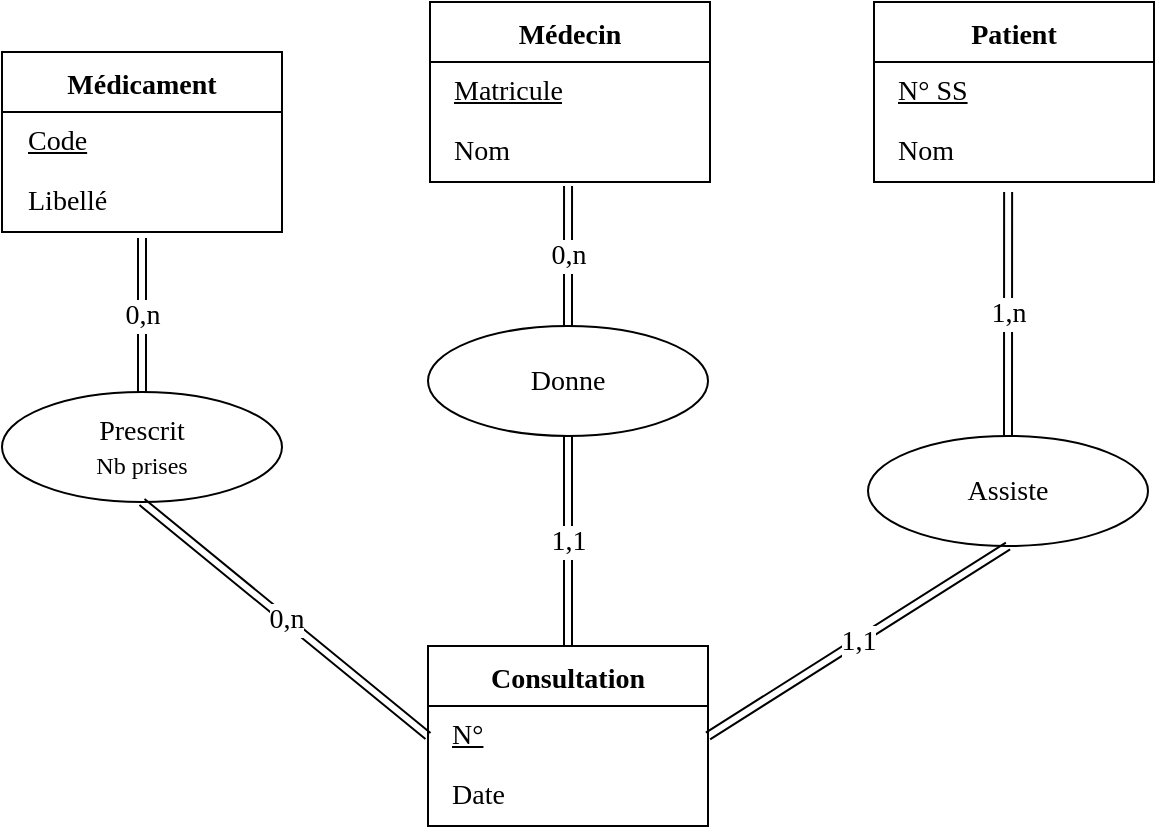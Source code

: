 <mxfile pages="3">
    <diagram id="KrGm9H9LBBjToi6lWLI2" name="TD1ex1">
        <mxGraphModel dx="896" dy="604" grid="1" gridSize="10" guides="1" tooltips="1" connect="1" arrows="1" fold="1" page="1" pageScale="1" pageWidth="827" pageHeight="1169" math="0" shadow="0">
            <root>
                <mxCell id="0"/>
                <mxCell id="1" parent="0"/>
                <mxCell id="lbo81SNFxHxZ5VwKc9Ik-1" value="Médicament&lt;span style=&quot;font-size: medium; font-weight: 400; text-align: start;&quot;&gt;&lt;/span&gt;" style="swimlane;fontStyle=1;childLayout=stackLayout;horizontal=1;startSize=30;horizontalStack=0;resizeParent=1;resizeParentMax=0;resizeLast=0;collapsible=1;marginBottom=0;whiteSpace=wrap;html=1;spacingLeft=0;fontSize=14;fontFamily=FiraCode Nerd Font Propo;" parent="1" vertex="1">
                    <mxGeometry x="57" y="233" width="140" height="90" as="geometry"/>
                </mxCell>
                <mxCell id="lbo81SNFxHxZ5VwKc9Ik-2" value="&lt;u&gt;Code&lt;/u&gt;" style="text;strokeColor=none;fillColor=none;align=left;verticalAlign=middle;spacingLeft=11;spacingRight=4;overflow=hidden;points=[[0,0.5],[1,0.5]];portConstraint=eastwest;rotatable=0;whiteSpace=wrap;html=1;fontSize=14;fontFamily=FiraCode Nerd Font Propo;" parent="lbo81SNFxHxZ5VwKc9Ik-1" vertex="1">
                    <mxGeometry y="30" width="140" height="30" as="geometry"/>
                </mxCell>
                <mxCell id="lbo81SNFxHxZ5VwKc9Ik-3" value="Libellé" style="text;strokeColor=none;fillColor=none;align=left;verticalAlign=middle;spacingLeft=11;spacingRight=4;overflow=hidden;points=[[0,0.5],[1,0.5]];portConstraint=eastwest;rotatable=0;whiteSpace=wrap;html=1;fontSize=14;fontFamily=FiraCode Nerd Font Propo;" parent="lbo81SNFxHxZ5VwKc9Ik-1" vertex="1">
                    <mxGeometry y="60" width="140" height="30" as="geometry"/>
                </mxCell>
                <mxCell id="lbo81SNFxHxZ5VwKc9Ik-5" value="Prescrit&lt;font style=&quot;font-size: 12px;&quot;&gt;&lt;br&gt;Nb prises&lt;/font&gt;" style="ellipse;whiteSpace=wrap;html=1;fontSize=14;fontFamily=FiraCode Nerd Font Propo;" parent="1" vertex="1">
                    <mxGeometry x="57" y="403" width="140" height="55" as="geometry"/>
                </mxCell>
                <mxCell id="lbo81SNFxHxZ5VwKc9Ik-6" value="0,n" style="endArrow=none;html=1;rounded=0;exitX=0.5;exitY=1.1;exitDx=0;exitDy=0;entryX=0.5;entryY=0;entryDx=0;entryDy=0;fontSize=14;exitPerimeter=0;shape=link;fontFamily=FiraCode Nerd Font Propo;" parent="1" source="lbo81SNFxHxZ5VwKc9Ik-3" target="lbo81SNFxHxZ5VwKc9Ik-5" edge="1">
                    <mxGeometry width="50" height="50" relative="1" as="geometry">
                        <mxPoint x="310" y="430" as="sourcePoint"/>
                        <mxPoint x="360" y="380" as="targetPoint"/>
                    </mxGeometry>
                </mxCell>
                <mxCell id="lbo81SNFxHxZ5VwKc9Ik-7" value="0,n" style="endArrow=none;html=1;rounded=0;exitX=0.5;exitY=1;exitDx=0;exitDy=0;entryX=0;entryY=0.5;entryDx=0;entryDy=0;fontSize=14;shape=link;fontFamily=FiraCode Nerd Font Propo;" parent="1" source="lbo81SNFxHxZ5VwKc9Ik-5" target="lbo81SNFxHxZ5VwKc9Ik-9" edge="1">
                    <mxGeometry width="50" height="50" relative="1" as="geometry">
                        <mxPoint x="310" y="430" as="sourcePoint"/>
                        <mxPoint x="468.04" y="290" as="targetPoint"/>
                    </mxGeometry>
                </mxCell>
                <mxCell id="lbo81SNFxHxZ5VwKc9Ik-8" value="Consultation&lt;span style=&quot;font-size: medium; font-weight: 400; text-align: start;&quot;&gt;&lt;/span&gt;" style="swimlane;fontStyle=1;childLayout=stackLayout;horizontal=1;startSize=30;horizontalStack=0;resizeParent=1;resizeParentMax=0;resizeLast=0;collapsible=1;marginBottom=0;whiteSpace=wrap;html=1;fontSize=14;fontFamily=FiraCode Nerd Font Propo;" parent="1" vertex="1">
                    <mxGeometry x="270" y="530" width="140" height="90" as="geometry"/>
                </mxCell>
                <mxCell id="lbo81SNFxHxZ5VwKc9Ik-9" value="&lt;u&gt;N°&lt;/u&gt;" style="text;strokeColor=none;fillColor=none;align=left;verticalAlign=middle;spacingLeft=10;spacingRight=4;overflow=hidden;points=[[0,0.5],[1,0.5]];portConstraint=eastwest;rotatable=0;whiteSpace=wrap;html=1;fontSize=14;fontFamily=FiraCode Nerd Font Propo;" parent="lbo81SNFxHxZ5VwKc9Ik-8" vertex="1">
                    <mxGeometry y="30" width="140" height="30" as="geometry"/>
                </mxCell>
                <mxCell id="lbo81SNFxHxZ5VwKc9Ik-10" value="Date" style="text;strokeColor=none;fillColor=none;align=left;verticalAlign=middle;spacingLeft=10;spacingRight=4;overflow=hidden;points=[[0,0.5],[1,0.5]];portConstraint=eastwest;rotatable=0;whiteSpace=wrap;html=1;fontSize=14;fontFamily=FiraCode Nerd Font Propo;" parent="lbo81SNFxHxZ5VwKc9Ik-8" vertex="1">
                    <mxGeometry y="60" width="140" height="30" as="geometry"/>
                </mxCell>
                <mxCell id="lbo81SNFxHxZ5VwKc9Ik-11" value="Donne" style="ellipse;whiteSpace=wrap;html=1;fontSize=14;fontFamily=FiraCode Nerd Font Propo;" parent="1" vertex="1">
                    <mxGeometry x="270" y="370" width="140" height="55" as="geometry"/>
                </mxCell>
                <mxCell id="lbo81SNFxHxZ5VwKc9Ik-12" value="1,1&lt;br&gt;" style="endArrow=none;html=1;rounded=0;entryX=0.5;entryY=1;entryDx=0;entryDy=0;fontSize=14;exitX=0.5;exitY=0;exitDx=0;exitDy=0;shape=link;fontFamily=FiraCode Nerd Font Propo;" parent="1" source="lbo81SNFxHxZ5VwKc9Ik-8" target="lbo81SNFxHxZ5VwKc9Ik-11" edge="1">
                    <mxGeometry width="50" height="50" relative="1" as="geometry">
                        <mxPoint x="524.96" y="365.99" as="sourcePoint"/>
                        <mxPoint x="450" y="680" as="targetPoint"/>
                    </mxGeometry>
                </mxCell>
                <mxCell id="lbo81SNFxHxZ5VwKc9Ik-13" value="0,n" style="endArrow=none;html=1;rounded=0;exitX=0.5;exitY=0;exitDx=0;exitDy=0;entryX=0.493;entryY=1.067;entryDx=0;entryDy=0;fontSize=14;entryPerimeter=0;shape=link;fontFamily=FiraCode Nerd Font Propo;" parent="1" source="lbo81SNFxHxZ5VwKc9Ik-11" target="lbo81SNFxHxZ5VwKc9Ik-16" edge="1">
                    <mxGeometry width="50" height="50" relative="1" as="geometry">
                        <mxPoint x="400" y="730" as="sourcePoint"/>
                        <mxPoint x="558.04" y="590" as="targetPoint"/>
                    </mxGeometry>
                </mxCell>
                <mxCell id="lbo81SNFxHxZ5VwKc9Ik-14" value="Médecin&lt;span style=&quot;font-size: medium; font-weight: 400; text-align: start;&quot;&gt;&lt;/span&gt;" style="swimlane;fontStyle=1;childLayout=stackLayout;horizontal=1;startSize=30;horizontalStack=0;resizeParent=1;resizeParentMax=0;resizeLast=0;collapsible=1;marginBottom=0;whiteSpace=wrap;html=1;fontSize=14;fontFamily=FiraCode Nerd Font Propo;" parent="1" vertex="1">
                    <mxGeometry x="271" y="208" width="140" height="90" as="geometry"/>
                </mxCell>
                <mxCell id="lbo81SNFxHxZ5VwKc9Ik-15" value="&lt;u&gt;Matricule&lt;/u&gt;" style="text;strokeColor=none;fillColor=none;align=left;verticalAlign=middle;spacingLeft=10;spacingRight=4;overflow=hidden;points=[[0,0.5],[1,0.5]];portConstraint=eastwest;rotatable=0;whiteSpace=wrap;html=1;fontSize=14;fontFamily=FiraCode Nerd Font Propo;" parent="lbo81SNFxHxZ5VwKc9Ik-14" vertex="1">
                    <mxGeometry y="30" width="140" height="30" as="geometry"/>
                </mxCell>
                <mxCell id="lbo81SNFxHxZ5VwKc9Ik-16" value="Nom" style="text;strokeColor=none;fillColor=none;align=left;verticalAlign=middle;spacingLeft=10;spacingRight=4;overflow=hidden;points=[[0,0.5],[1,0.5]];portConstraint=eastwest;rotatable=0;whiteSpace=wrap;html=1;fontSize=14;fontFamily=FiraCode Nerd Font Propo;" parent="lbo81SNFxHxZ5VwKc9Ik-14" vertex="1">
                    <mxGeometry y="60" width="140" height="30" as="geometry"/>
                </mxCell>
                <mxCell id="lbo81SNFxHxZ5VwKc9Ik-17" value="Assiste" style="ellipse;whiteSpace=wrap;html=1;fontSize=14;fontFamily=FiraCode Nerd Font Propo;" parent="1" vertex="1">
                    <mxGeometry x="490" y="425" width="140" height="55" as="geometry"/>
                </mxCell>
                <mxCell id="lbo81SNFxHxZ5VwKc9Ik-18" value="1,n" style="endArrow=none;html=1;rounded=0;entryX=0.5;entryY=0;entryDx=0;entryDy=0;fontSize=14;exitX=0.479;exitY=1.167;exitDx=0;exitDy=0;exitPerimeter=0;shape=link;fontFamily=FiraCode Nerd Font Propo;" parent="1" source="lbo81SNFxHxZ5VwKc9Ik-22" target="lbo81SNFxHxZ5VwKc9Ik-17" edge="1">
                    <mxGeometry width="50" height="50" relative="1" as="geometry">
                        <mxPoint x="520" y="360" as="sourcePoint"/>
                        <mxPoint x="445" y="705" as="targetPoint"/>
                    </mxGeometry>
                </mxCell>
                <mxCell id="lbo81SNFxHxZ5VwKc9Ik-19" value="1,1" style="endArrow=none;html=1;rounded=0;exitX=0.5;exitY=1;exitDx=0;exitDy=0;entryX=1;entryY=0.5;entryDx=0;entryDy=0;fontSize=14;shape=link;fontFamily=FiraCode Nerd Font Propo;" parent="1" source="lbo81SNFxHxZ5VwKc9Ik-17" target="lbo81SNFxHxZ5VwKc9Ik-9" edge="1">
                    <mxGeometry width="50" height="50" relative="1" as="geometry">
                        <mxPoint x="395" y="755" as="sourcePoint"/>
                        <mxPoint x="520" y="558" as="targetPoint"/>
                    </mxGeometry>
                </mxCell>
                <mxCell id="lbo81SNFxHxZ5VwKc9Ik-20" value="Patient&lt;span style=&quot;font-size: medium; font-weight: 400; text-align: start;&quot;&gt;&lt;/span&gt;" style="swimlane;fontStyle=1;childLayout=stackLayout;horizontal=1;startSize=30;horizontalStack=0;resizeParent=1;resizeParentMax=0;resizeLast=0;collapsible=1;marginBottom=0;whiteSpace=wrap;html=1;fontSize=14;fontFamily=FiraCode Nerd Font Propo;" parent="1" vertex="1">
                    <mxGeometry x="493" y="208" width="140" height="90" as="geometry"/>
                </mxCell>
                <mxCell id="lbo81SNFxHxZ5VwKc9Ik-21" value="&lt;u&gt;N° SS&lt;/u&gt;" style="text;strokeColor=none;fillColor=none;align=left;verticalAlign=middle;spacingLeft=10;spacingRight=4;overflow=hidden;points=[[0,0.5],[1,0.5]];portConstraint=eastwest;rotatable=0;whiteSpace=wrap;html=1;fontSize=14;fontFamily=FiraCode Nerd Font Propo;" parent="lbo81SNFxHxZ5VwKc9Ik-20" vertex="1">
                    <mxGeometry y="30" width="140" height="30" as="geometry"/>
                </mxCell>
                <mxCell id="lbo81SNFxHxZ5VwKc9Ik-22" value="Nom" style="text;strokeColor=none;fillColor=none;align=left;verticalAlign=middle;spacingLeft=10;spacingRight=4;overflow=hidden;points=[[0,0.5],[1,0.5]];portConstraint=eastwest;rotatable=0;whiteSpace=wrap;html=1;fontSize=14;fontFamily=FiraCode Nerd Font Propo;" parent="lbo81SNFxHxZ5VwKc9Ik-20" vertex="1">
                    <mxGeometry y="60" width="140" height="30" as="geometry"/>
                </mxCell>
            </root>
        </mxGraphModel>
    </diagram>
    <diagram id="0HoRR4G1-XdYR07yHSxV" name="TD1ex2">
        <mxGraphModel dx="792" dy="818" grid="1" gridSize="10" guides="1" tooltips="1" connect="1" arrows="1" fold="1" page="1" pageScale="1" pageWidth="827" pageHeight="1169" math="0" shadow="0">
            <root>
                <mxCell id="0"/>
                <mxCell id="1" parent="0"/>
                <mxCell id="g60QRWRwQvDOfJCWqb5j-1" value="Joueur&lt;span style=&quot;font-family: -webkit-standard; font-size: medium; font-weight: 400; text-align: start;&quot;&gt;&lt;/span&gt;" style="swimlane;fontStyle=1;childLayout=stackLayout;horizontal=1;startSize=30;horizontalStack=0;resizeParent=1;resizeParentMax=0;resizeLast=0;collapsible=1;marginBottom=0;whiteSpace=wrap;html=1;spacingLeft=0;fontSize=14;" parent="1" vertex="1">
                    <mxGeometry x="57" y="233" width="140" height="90" as="geometry"/>
                </mxCell>
                <mxCell id="g60QRWRwQvDOfJCWqb5j-2" value="&lt;u&gt;N° carte&lt;/u&gt;" style="text;strokeColor=none;fillColor=none;align=left;verticalAlign=middle;spacingLeft=11;spacingRight=4;overflow=hidden;points=[[0,0.5],[1,0.5]];portConstraint=eastwest;rotatable=0;whiteSpace=wrap;html=1;fontSize=14;" parent="g60QRWRwQvDOfJCWqb5j-1" vertex="1">
                    <mxGeometry y="30" width="140" height="30" as="geometry"/>
                </mxCell>
                <mxCell id="g60QRWRwQvDOfJCWqb5j-3" value="Nom" style="text;strokeColor=none;fillColor=none;align=left;verticalAlign=middle;spacingLeft=11;spacingRight=4;overflow=hidden;points=[[0,0.5],[1,0.5]];portConstraint=eastwest;rotatable=0;whiteSpace=wrap;html=1;fontSize=14;" parent="g60QRWRwQvDOfJCWqb5j-1" vertex="1">
                    <mxGeometry y="60" width="140" height="30" as="geometry"/>
                </mxCell>
                <mxCell id="g60QRWRwQvDOfJCWqb5j-4" value="Participe" style="ellipse;whiteSpace=wrap;html=1;fontSize=14;" parent="1" vertex="1">
                    <mxGeometry x="57" y="403" width="140" height="55" as="geometry"/>
                </mxCell>
                <mxCell id="g60QRWRwQvDOfJCWqb5j-5" value="0,n" style="endArrow=none;html=1;rounded=0;exitX=0.5;exitY=1.1;exitDx=0;exitDy=0;entryX=0.5;entryY=0;entryDx=0;entryDy=0;fontSize=14;exitPerimeter=0;" parent="1" source="g60QRWRwQvDOfJCWqb5j-3" target="g60QRWRwQvDOfJCWqb5j-4" edge="1">
                    <mxGeometry width="50" height="50" relative="1" as="geometry">
                        <mxPoint x="310" y="430" as="sourcePoint"/>
                        <mxPoint x="360" y="380" as="targetPoint"/>
                    </mxGeometry>
                </mxCell>
                <mxCell id="g60QRWRwQvDOfJCWqb5j-6" value="1,n" style="endArrow=none;html=1;rounded=0;exitX=0.5;exitY=1;exitDx=0;exitDy=0;entryX=0;entryY=0.5;entryDx=0;entryDy=0;fontSize=14;" parent="1" source="g60QRWRwQvDOfJCWqb5j-4" target="g60QRWRwQvDOfJCWqb5j-8" edge="1">
                    <mxGeometry width="50" height="50" relative="1" as="geometry">
                        <mxPoint x="310" y="430" as="sourcePoint"/>
                        <mxPoint x="468.04" y="290" as="targetPoint"/>
                    </mxGeometry>
                </mxCell>
                <mxCell id="g60QRWRwQvDOfJCWqb5j-7" value="Match&lt;span style=&quot;font-family: -webkit-standard; font-size: medium; font-weight: 400; text-align: start;&quot;&gt;&lt;/span&gt;" style="swimlane;fontStyle=1;childLayout=stackLayout;horizontal=1;startSize=30;horizontalStack=0;resizeParent=1;resizeParentMax=0;resizeLast=0;collapsible=1;marginBottom=0;whiteSpace=wrap;html=1;fontSize=14;" parent="1" vertex="1">
                    <mxGeometry x="270" y="530" width="140" height="90" as="geometry"/>
                </mxCell>
                <mxCell id="g60QRWRwQvDOfJCWqb5j-8" value="&lt;u&gt;N° match&lt;/u&gt;" style="text;strokeColor=none;fillColor=none;align=left;verticalAlign=middle;spacingLeft=10;spacingRight=4;overflow=hidden;points=[[0,0.5],[1,0.5]];portConstraint=eastwest;rotatable=0;whiteSpace=wrap;html=1;fontSize=14;" parent="g60QRWRwQvDOfJCWqb5j-7" vertex="1">
                    <mxGeometry y="30" width="140" height="30" as="geometry"/>
                </mxCell>
                <mxCell id="g60QRWRwQvDOfJCWqb5j-9" value="Horaire" style="text;strokeColor=none;fillColor=none;align=left;verticalAlign=middle;spacingLeft=10;spacingRight=4;overflow=hidden;points=[[0,0.5],[1,0.5]];portConstraint=eastwest;rotatable=0;whiteSpace=wrap;html=1;fontSize=14;" parent="g60QRWRwQvDOfJCWqb5j-7" vertex="1">
                    <mxGeometry y="60" width="140" height="30" as="geometry"/>
                </mxCell>
                <mxCell id="g60QRWRwQvDOfJCWqb5j-10" value="Gagne&lt;br&gt;&lt;font style=&quot;font-size: 12px;&quot;&gt;Score&lt;/font&gt;" style="ellipse;whiteSpace=wrap;html=1;fontSize=14;" parent="1" vertex="1">
                    <mxGeometry x="250" y="340" width="140" height="55" as="geometry"/>
                </mxCell>
                <mxCell id="g60QRWRwQvDOfJCWqb5j-11" value="1,1&lt;br&gt;" style="endArrow=none;html=1;rounded=0;entryX=0.5;entryY=1;entryDx=0;entryDy=0;fontSize=14;exitX=0.5;exitY=0;exitDx=0;exitDy=0;" parent="1" source="g60QRWRwQvDOfJCWqb5j-7" target="g60QRWRwQvDOfJCWqb5j-10" edge="1">
                    <mxGeometry width="50" height="50" relative="1" as="geometry">
                        <mxPoint x="524.96" y="365.99" as="sourcePoint"/>
                        <mxPoint x="450" y="680" as="targetPoint"/>
                    </mxGeometry>
                </mxCell>
                <mxCell id="g60QRWRwQvDOfJCWqb5j-12" value="0,n" style="endArrow=none;html=1;rounded=0;exitX=0.5;exitY=0;exitDx=0;exitDy=0;entryX=1;entryY=0.5;entryDx=0;entryDy=0;fontSize=14;" parent="1" source="g60QRWRwQvDOfJCWqb5j-10" target="g60QRWRwQvDOfJCWqb5j-2" edge="1">
                    <mxGeometry width="50" height="50" relative="1" as="geometry">
                        <mxPoint x="400" y="730" as="sourcePoint"/>
                        <mxPoint x="558.04" y="590" as="targetPoint"/>
                    </mxGeometry>
                </mxCell>
                <mxCell id="g60QRWRwQvDOfJCWqb5j-13" value="Terrain&lt;span style=&quot;font-family: -webkit-standard; font-size: medium; font-weight: 400; text-align: start;&quot;&gt;&lt;/span&gt;" style="swimlane;fontStyle=1;childLayout=stackLayout;horizontal=1;startSize=30;horizontalStack=0;resizeParent=1;resizeParentMax=0;resizeLast=0;collapsible=1;marginBottom=0;whiteSpace=wrap;html=1;fontSize=14;" parent="1" vertex="1">
                    <mxGeometry x="490" y="210" width="140" height="90" as="geometry"/>
                </mxCell>
                <mxCell id="g60QRWRwQvDOfJCWqb5j-14" value="&lt;u&gt;N° terrain&lt;/u&gt;" style="text;strokeColor=none;fillColor=none;align=left;verticalAlign=middle;spacingLeft=10;spacingRight=4;overflow=hidden;points=[[0,0.5],[1,0.5]];portConstraint=eastwest;rotatable=0;whiteSpace=wrap;html=1;fontSize=14;" parent="g60QRWRwQvDOfJCWqb5j-13" vertex="1">
                    <mxGeometry y="30" width="140" height="30" as="geometry"/>
                </mxCell>
                <mxCell id="g60QRWRwQvDOfJCWqb5j-15" value="Surface" style="text;strokeColor=none;fillColor=none;align=left;verticalAlign=middle;spacingLeft=10;spacingRight=4;overflow=hidden;points=[[0,0.5],[1,0.5]];portConstraint=eastwest;rotatable=0;whiteSpace=wrap;html=1;fontSize=14;" parent="g60QRWRwQvDOfJCWqb5j-13" vertex="1">
                    <mxGeometry y="60" width="140" height="30" as="geometry"/>
                </mxCell>
                <mxCell id="g60QRWRwQvDOfJCWqb5j-16" value="Se joue sur" style="ellipse;whiteSpace=wrap;html=1;fontSize=14;" parent="1" vertex="1">
                    <mxGeometry x="490" y="425" width="140" height="55" as="geometry"/>
                </mxCell>
                <mxCell id="g60QRWRwQvDOfJCWqb5j-17" value="0,n" style="endArrow=none;html=1;rounded=0;entryX=0.5;entryY=0;entryDx=0;entryDy=0;fontSize=14;exitX=0.493;exitY=1.133;exitDx=0;exitDy=0;exitPerimeter=0;" parent="1" source="g60QRWRwQvDOfJCWqb5j-15" target="g60QRWRwQvDOfJCWqb5j-16" edge="1">
                    <mxGeometry width="50" height="50" relative="1" as="geometry">
                        <mxPoint x="560.06" y="303.01" as="sourcePoint"/>
                        <mxPoint x="445" y="705" as="targetPoint"/>
                    </mxGeometry>
                </mxCell>
                <mxCell id="g60QRWRwQvDOfJCWqb5j-18" value="1,1" style="endArrow=none;html=1;rounded=0;exitX=0.5;exitY=1;exitDx=0;exitDy=0;entryX=1;entryY=0.5;entryDx=0;entryDy=0;fontSize=14;" parent="1" source="g60QRWRwQvDOfJCWqb5j-16" target="g60QRWRwQvDOfJCWqb5j-8" edge="1">
                    <mxGeometry width="50" height="50" relative="1" as="geometry">
                        <mxPoint x="395" y="755" as="sourcePoint"/>
                        <mxPoint x="520" y="558" as="targetPoint"/>
                    </mxGeometry>
                </mxCell>
            </root>
        </mxGraphModel>
    </diagram>
    <diagram id="fxh9TV8eYQUPz7f46UBT" name="TD1ex3">
        <mxGraphModel dx="792" dy="818" grid="1" gridSize="10" guides="1" tooltips="1" connect="1" arrows="1" fold="1" page="1" pageScale="1" pageWidth="827" pageHeight="1169" math="0" shadow="0">
            <root>
                <mxCell id="0"/>
                <mxCell id="1" parent="0"/>
                <mxCell id="QgcBFsD6iGo6vyBVgqZz-1" value="Journaliste&lt;span style=&quot;font-family: -webkit-standard; font-size: medium; font-weight: 400; text-align: start;&quot;&gt;&lt;/span&gt;" style="swimlane;fontStyle=1;childLayout=stackLayout;horizontal=1;startSize=30;horizontalStack=0;resizeParent=1;resizeParentMax=0;resizeLast=0;collapsible=1;marginBottom=0;whiteSpace=wrap;html=1;spacingLeft=0;fontSize=14;" parent="1" vertex="1">
                    <mxGeometry x="57" y="163" width="140" height="120" as="geometry"/>
                </mxCell>
                <mxCell id="QgcBFsD6iGo6vyBVgqZz-2" value="&lt;u&gt;Id&lt;/u&gt;" style="text;strokeColor=none;fillColor=none;align=left;verticalAlign=middle;spacingLeft=11;spacingRight=4;overflow=hidden;points=[[0,0.5],[1,0.5]];portConstraint=eastwest;rotatable=0;whiteSpace=wrap;html=1;fontSize=14;" parent="QgcBFsD6iGo6vyBVgqZz-1" vertex="1">
                    <mxGeometry y="30" width="140" height="30" as="geometry"/>
                </mxCell>
                <mxCell id="QgcBFsD6iGo6vyBVgqZz-37" value="Nom" style="text;strokeColor=none;fillColor=none;align=left;verticalAlign=middle;spacingLeft=11;spacingRight=4;overflow=hidden;points=[[0,0.5],[1,0.5]];portConstraint=eastwest;rotatable=0;whiteSpace=wrap;html=1;fontSize=14;" parent="QgcBFsD6iGo6vyBVgqZz-1" vertex="1">
                    <mxGeometry y="60" width="140" height="30" as="geometry"/>
                </mxCell>
                <mxCell id="QgcBFsD6iGo6vyBVgqZz-3" value="Date de naissance" style="text;strokeColor=none;fillColor=none;align=left;verticalAlign=middle;spacingLeft=11;spacingRight=4;overflow=hidden;points=[[0,0.5],[1,0.5]];portConstraint=eastwest;rotatable=0;whiteSpace=wrap;html=1;fontSize=14;" parent="QgcBFsD6iGo6vyBVgqZz-1" vertex="1">
                    <mxGeometry y="90" width="140" height="30" as="geometry"/>
                </mxCell>
                <mxCell id="QgcBFsD6iGo6vyBVgqZz-4" value="Rédige" style="ellipse;whiteSpace=wrap;html=1;fontSize=14;" parent="1" vertex="1">
                    <mxGeometry x="57" y="403" width="140" height="55" as="geometry"/>
                </mxCell>
                <mxCell id="QgcBFsD6iGo6vyBVgqZz-5" value="1,n" style="endArrow=none;html=1;rounded=0;exitX=0.5;exitY=1.1;exitDx=0;exitDy=0;entryX=0.5;entryY=0;entryDx=0;entryDy=0;fontSize=14;exitPerimeter=0;" parent="1" source="QgcBFsD6iGo6vyBVgqZz-3" target="QgcBFsD6iGo6vyBVgqZz-4" edge="1">
                    <mxGeometry width="50" height="50" relative="1" as="geometry">
                        <mxPoint x="310" y="430" as="sourcePoint"/>
                        <mxPoint x="360" y="380" as="targetPoint"/>
                    </mxGeometry>
                </mxCell>
                <mxCell id="QgcBFsD6iGo6vyBVgqZz-6" value="1,1" style="endArrow=none;html=1;rounded=0;exitX=0.5;exitY=1;exitDx=0;exitDy=0;entryX=0.5;entryY=0;entryDx=0;entryDy=0;fontSize=14;" parent="1" source="QgcBFsD6iGo6vyBVgqZz-4" target="QgcBFsD6iGo6vyBVgqZz-7" edge="1">
                    <mxGeometry width="50" height="50" relative="1" as="geometry">
                        <mxPoint x="310" y="430" as="sourcePoint"/>
                        <mxPoint x="468.04" y="290" as="targetPoint"/>
                    </mxGeometry>
                </mxCell>
                <mxCell id="QgcBFsD6iGo6vyBVgqZz-7" value="Article&lt;span style=&quot;font-family: -webkit-standard; font-size: medium; font-weight: 400; text-align: start;&quot;&gt;&lt;/span&gt;" style="swimlane;fontStyle=1;childLayout=stackLayout;horizontal=1;startSize=30;horizontalStack=0;resizeParent=1;resizeParentMax=0;resizeLast=0;collapsible=1;marginBottom=0;whiteSpace=wrap;html=1;fontSize=14;" parent="1" vertex="1">
                    <mxGeometry x="57" y="530" width="140" height="90" as="geometry"/>
                </mxCell>
                <mxCell id="QgcBFsD6iGo6vyBVgqZz-8" value="&lt;u&gt;Id&lt;/u&gt;" style="text;strokeColor=none;fillColor=none;align=left;verticalAlign=middle;spacingLeft=10;spacingRight=4;overflow=hidden;points=[[0,0.5],[1,0.5]];portConstraint=eastwest;rotatable=0;whiteSpace=wrap;html=1;fontSize=14;" parent="QgcBFsD6iGo6vyBVgqZz-7" vertex="1">
                    <mxGeometry y="30" width="140" height="30" as="geometry"/>
                </mxCell>
                <mxCell id="QgcBFsD6iGo6vyBVgqZz-9" value="Contenu" style="text;strokeColor=none;fillColor=none;align=left;verticalAlign=middle;spacingLeft=10;spacingRight=4;overflow=hidden;points=[[0,0.5],[1,0.5]];portConstraint=eastwest;rotatable=0;whiteSpace=wrap;html=1;fontSize=14;" parent="QgcBFsD6iGo6vyBVgqZz-7" vertex="1">
                    <mxGeometry y="60" width="140" height="30" as="geometry"/>
                </mxCell>
                <mxCell id="QgcBFsD6iGo6vyBVgqZz-10" value="A travaillé pour" style="ellipse;whiteSpace=wrap;html=1;fontSize=14;" parent="1" vertex="1">
                    <mxGeometry x="250" y="340" width="140" height="55" as="geometry"/>
                </mxCell>
                <mxCell id="QgcBFsD6iGo6vyBVgqZz-11" value="1,n" style="endArrow=none;html=1;rounded=0;entryX=1;entryY=0.5;entryDx=0;entryDy=0;fontSize=14;exitX=0;exitY=0.5;exitDx=0;exitDy=0;" parent="1" source="QgcBFsD6iGo6vyBVgqZz-25" target="QgcBFsD6iGo6vyBVgqZz-10" edge="1">
                    <mxGeometry width="50" height="50" relative="1" as="geometry">
                        <mxPoint x="390" y="470" as="sourcePoint"/>
                        <mxPoint x="450" y="680" as="targetPoint"/>
                    </mxGeometry>
                </mxCell>
                <mxCell id="QgcBFsD6iGo6vyBVgqZz-12" value="1,n" style="endArrow=none;html=1;rounded=0;exitX=0;exitY=0;exitDx=0;exitDy=0;entryX=1;entryY=0.5;entryDx=0;entryDy=0;fontSize=14;" parent="1" source="QgcBFsD6iGo6vyBVgqZz-10" target="QgcBFsD6iGo6vyBVgqZz-3" edge="1">
                    <mxGeometry width="50" height="50" relative="1" as="geometry">
                        <mxPoint x="400" y="730" as="sourcePoint"/>
                        <mxPoint x="558.04" y="590" as="targetPoint"/>
                    </mxGeometry>
                </mxCell>
                <mxCell id="QgcBFsD6iGo6vyBVgqZz-13" value="Personnalité&lt;span style=&quot;font-family: -webkit-standard; font-size: medium; font-weight: 400; text-align: start;&quot;&gt;&lt;/span&gt;" style="swimlane;fontStyle=1;childLayout=stackLayout;horizontal=1;startSize=30;horizontalStack=0;resizeParent=1;resizeParentMax=0;resizeLast=0;collapsible=1;marginBottom=0;whiteSpace=wrap;html=1;fontSize=14;" parent="1" vertex="1">
                    <mxGeometry x="520" y="163" width="140" height="150" as="geometry"/>
                </mxCell>
                <mxCell id="QgcBFsD6iGo6vyBVgqZz-14" value="&lt;u&gt;Id&lt;/u&gt;" style="text;strokeColor=none;fillColor=none;align=left;verticalAlign=middle;spacingLeft=10;spacingRight=4;overflow=hidden;points=[[0,0.5],[1,0.5]];portConstraint=eastwest;rotatable=0;whiteSpace=wrap;html=1;fontSize=14;" parent="QgcBFsD6iGo6vyBVgqZz-13" vertex="1">
                    <mxGeometry y="30" width="140" height="30" as="geometry"/>
                </mxCell>
                <mxCell id="QgcBFsD6iGo6vyBVgqZz-39" value="Nom" style="text;strokeColor=none;fillColor=none;align=left;verticalAlign=middle;spacingLeft=10;spacingRight=4;overflow=hidden;points=[[0,0.5],[1,0.5]];portConstraint=eastwest;rotatable=0;whiteSpace=wrap;html=1;fontSize=14;" parent="QgcBFsD6iGo6vyBVgqZz-13" vertex="1">
                    <mxGeometry y="60" width="140" height="30" as="geometry"/>
                </mxCell>
                <mxCell id="QgcBFsD6iGo6vyBVgqZz-40" value="Prénom" style="text;strokeColor=none;fillColor=none;align=left;verticalAlign=middle;spacingLeft=10;spacingRight=4;overflow=hidden;points=[[0,0.5],[1,0.5]];portConstraint=eastwest;rotatable=0;whiteSpace=wrap;html=1;fontSize=14;" parent="QgcBFsD6iGo6vyBVgqZz-13" vertex="1">
                    <mxGeometry y="90" width="140" height="30" as="geometry"/>
                </mxCell>
                <mxCell id="QgcBFsD6iGo6vyBVgqZz-15" value="Nationalité" style="text;strokeColor=none;fillColor=none;align=left;verticalAlign=middle;spacingLeft=10;spacingRight=4;overflow=hidden;points=[[0,0.5],[1,0.5]];portConstraint=eastwest;rotatable=0;whiteSpace=wrap;html=1;fontSize=14;" parent="QgcBFsD6iGo6vyBVgqZz-13" vertex="1">
                    <mxGeometry y="120" width="140" height="30" as="geometry"/>
                </mxCell>
                <mxCell id="QgcBFsD6iGo6vyBVgqZz-16" value="Relatif à" style="ellipse;whiteSpace=wrap;html=1;fontSize=14;" parent="1" vertex="1">
                    <mxGeometry x="59" y="697.5" width="140" height="55" as="geometry"/>
                </mxCell>
                <mxCell id="QgcBFsD6iGo6vyBVgqZz-17" value="1,n" style="endArrow=none;html=1;rounded=0;fontSize=14;entryX=1;entryY=0.5;entryDx=0;entryDy=0;exitX=-0.014;exitY=0.867;exitDx=0;exitDy=0;exitPerimeter=0;" parent="1" source="QgcBFsD6iGo6vyBVgqZz-14" target="QgcBFsD6iGo6vyBVgqZz-19" edge="1">
                    <mxGeometry width="50" height="50" relative="1" as="geometry">
                        <mxPoint x="510" y="220" as="sourcePoint"/>
                        <mxPoint x="510" y="370" as="targetPoint"/>
                    </mxGeometry>
                </mxCell>
                <mxCell id="QgcBFsD6iGo6vyBVgqZz-18" value="1,1" style="endArrow=none;html=1;rounded=0;exitX=0.5;exitY=0;exitDx=0;exitDy=0;entryX=0.514;entryY=1.1;entryDx=0;entryDy=0;fontSize=14;entryPerimeter=0;" parent="1" source="QgcBFsD6iGo6vyBVgqZz-16" target="QgcBFsD6iGo6vyBVgqZz-9" edge="1">
                    <mxGeometry width="50" height="50" relative="1" as="geometry">
                        <mxPoint x="395" y="755" as="sourcePoint"/>
                        <mxPoint x="520" y="558" as="targetPoint"/>
                    </mxGeometry>
                </mxCell>
                <mxCell id="QgcBFsD6iGo6vyBVgqZz-19" value="Interview" style="ellipse;whiteSpace=wrap;html=1;fontSize=14;" parent="1" vertex="1">
                    <mxGeometry x="300" y="193" width="140" height="55" as="geometry"/>
                </mxCell>
                <mxCell id="QgcBFsD6iGo6vyBVgqZz-20" value="1,n" style="endArrow=none;html=1;rounded=0;entryX=1;entryY=0.933;entryDx=0;entryDy=0;fontSize=14;entryPerimeter=0;exitX=0;exitY=0.5;exitDx=0;exitDy=0;" parent="1" source="QgcBFsD6iGo6vyBVgqZz-19" target="QgcBFsD6iGo6vyBVgqZz-2" edge="1">
                    <mxGeometry width="50" height="50" relative="1" as="geometry">
                        <mxPoint x="300" y="206" as="sourcePoint"/>
                        <mxPoint x="250" y="116" as="targetPoint"/>
                    </mxGeometry>
                </mxCell>
                <mxCell id="QgcBFsD6iGo6vyBVgqZz-24" value="Journal&lt;span style=&quot;font-family: -webkit-standard; font-size: medium; font-weight: 400; text-align: start;&quot;&gt;&lt;/span&gt;" style="swimlane;fontStyle=1;childLayout=stackLayout;horizontal=1;startSize=30;horizontalStack=0;resizeParent=1;resizeParentMax=0;resizeLast=0;collapsible=1;marginBottom=0;whiteSpace=wrap;html=1;fontSize=14;" parent="1" vertex="1">
                    <mxGeometry x="520" y="360" width="140" height="120" as="geometry"/>
                </mxCell>
                <mxCell id="QgcBFsD6iGo6vyBVgqZz-25" value="&lt;u&gt;Id&lt;/u&gt;" style="text;strokeColor=none;fillColor=none;align=left;verticalAlign=middle;spacingLeft=10;spacingRight=4;overflow=hidden;points=[[0,0.5],[1,0.5]];portConstraint=eastwest;rotatable=0;whiteSpace=wrap;html=1;fontSize=14;" parent="QgcBFsD6iGo6vyBVgqZz-24" vertex="1">
                    <mxGeometry y="30" width="140" height="30" as="geometry"/>
                </mxCell>
                <mxCell id="QgcBFsD6iGo6vyBVgqZz-38" value="Titre" style="text;strokeColor=none;fillColor=none;align=left;verticalAlign=middle;spacingLeft=10;spacingRight=4;overflow=hidden;points=[[0,0.5],[1,0.5]];portConstraint=eastwest;rotatable=0;whiteSpace=wrap;html=1;fontSize=14;" parent="QgcBFsD6iGo6vyBVgqZz-24" vertex="1">
                    <mxGeometry y="60" width="140" height="30" as="geometry"/>
                </mxCell>
                <mxCell id="QgcBFsD6iGo6vyBVgqZz-26" value="Adresse" style="text;strokeColor=none;fillColor=none;align=left;verticalAlign=middle;spacingLeft=10;spacingRight=4;overflow=hidden;points=[[0,0.5],[1,0.5]];portConstraint=eastwest;rotatable=0;whiteSpace=wrap;html=1;fontSize=14;" parent="QgcBFsD6iGo6vyBVgqZz-24" vertex="1">
                    <mxGeometry y="90" width="140" height="30" as="geometry"/>
                </mxCell>
                <mxCell id="QgcBFsD6iGo6vyBVgqZz-27" value="Sujet&lt;span style=&quot;font-family: -webkit-standard; font-size: medium; font-weight: 400; text-align: start;&quot;&gt;&lt;/span&gt;" style="swimlane;fontStyle=1;childLayout=stackLayout;horizontal=1;startSize=30;horizontalStack=0;resizeParent=1;resizeParentMax=0;resizeLast=0;collapsible=1;marginBottom=0;whiteSpace=wrap;html=1;fontSize=14;" parent="1" vertex="1">
                    <mxGeometry x="270" y="680" width="140" height="90" as="geometry"/>
                </mxCell>
                <mxCell id="QgcBFsD6iGo6vyBVgqZz-28" value="&lt;u&gt;Id&lt;/u&gt;" style="text;strokeColor=none;fillColor=none;align=left;verticalAlign=middle;spacingLeft=10;spacingRight=4;overflow=hidden;points=[[0,0.5],[1,0.5]];portConstraint=eastwest;rotatable=0;whiteSpace=wrap;html=1;fontSize=14;" parent="QgcBFsD6iGo6vyBVgqZz-27" vertex="1">
                    <mxGeometry y="30" width="140" height="30" as="geometry"/>
                </mxCell>
                <mxCell id="QgcBFsD6iGo6vyBVgqZz-29" value="Libellé" style="text;strokeColor=none;fillColor=none;align=left;verticalAlign=middle;spacingLeft=10;spacingRight=4;overflow=hidden;points=[[0,0.5],[1,0.5]];portConstraint=eastwest;rotatable=0;whiteSpace=wrap;html=1;fontSize=14;" parent="QgcBFsD6iGo6vyBVgqZz-27" vertex="1">
                    <mxGeometry y="60" width="140" height="30" as="geometry"/>
                </mxCell>
                <mxCell id="QgcBFsD6iGo6vyBVgqZz-30" value="0,n" style="endArrow=none;html=1;rounded=0;entryX=1;entryY=0.5;entryDx=0;entryDy=0;fontSize=14;exitX=0;exitY=0.5;exitDx=0;exitDy=0;" parent="1" source="QgcBFsD6iGo6vyBVgqZz-28" target="QgcBFsD6iGo6vyBVgqZz-16" edge="1">
                    <mxGeometry width="50" height="50" relative="1" as="geometry">
                        <mxPoint x="360" y="640" as="sourcePoint"/>
                        <mxPoint x="250" y="560" as="targetPoint"/>
                    </mxGeometry>
                </mxCell>
                <mxCell id="QgcBFsD6iGo6vyBVgqZz-31" value="Parait dans" style="ellipse;whiteSpace=wrap;html=1;fontSize=14;" parent="1" vertex="1">
                    <mxGeometry x="280" y="547.5" width="140" height="55" as="geometry"/>
                </mxCell>
                <mxCell id="QgcBFsD6iGo6vyBVgqZz-32" value="0,n" style="endArrow=none;html=1;rounded=0;exitX=0;exitY=0.5;exitDx=0;exitDy=0;entryX=1;entryY=0.5;entryDx=0;entryDy=0;fontSize=14;" parent="1" source="QgcBFsD6iGo6vyBVgqZz-31" target="QgcBFsD6iGo6vyBVgqZz-8" edge="1">
                    <mxGeometry width="50" height="50" relative="1" as="geometry">
                        <mxPoint x="595" y="643" as="sourcePoint"/>
                        <mxPoint x="342" y="511" as="targetPoint"/>
                    </mxGeometry>
                </mxCell>
                <mxCell id="QgcBFsD6iGo6vyBVgqZz-33" value="Numéro&lt;span style=&quot;font-family: -webkit-standard; font-size: medium; font-weight: 400; text-align: start;&quot;&gt;&lt;/span&gt;" style="swimlane;fontStyle=1;childLayout=stackLayout;horizontal=1;startSize=30;horizontalStack=0;resizeParent=1;resizeParentMax=0;resizeLast=0;collapsible=1;marginBottom=0;whiteSpace=wrap;html=1;fontSize=14;" parent="1" vertex="1">
                    <mxGeometry x="520" y="530" width="140" height="90" as="geometry"/>
                </mxCell>
                <mxCell id="QgcBFsD6iGo6vyBVgqZz-34" value="&lt;u&gt;Id&lt;/u&gt;" style="text;strokeColor=none;fillColor=none;align=left;verticalAlign=middle;spacingLeft=10;spacingRight=4;overflow=hidden;points=[[0,0.5],[1,0.5]];portConstraint=eastwest;rotatable=0;whiteSpace=wrap;html=1;fontSize=14;" parent="QgcBFsD6iGo6vyBVgqZz-33" vertex="1">
                    <mxGeometry y="30" width="140" height="30" as="geometry"/>
                </mxCell>
                <mxCell id="QgcBFsD6iGo6vyBVgqZz-35" value="Date" style="text;strokeColor=none;fillColor=none;align=left;verticalAlign=middle;spacingLeft=10;spacingRight=4;overflow=hidden;points=[[0,0.5],[1,0.5]];portConstraint=eastwest;rotatable=0;whiteSpace=wrap;html=1;fontSize=14;" parent="QgcBFsD6iGo6vyBVgqZz-33" vertex="1">
                    <mxGeometry y="60" width="140" height="30" as="geometry"/>
                </mxCell>
                <mxCell id="QgcBFsD6iGo6vyBVgqZz-36" value="1,n" style="endArrow=none;html=1;rounded=0;entryX=1;entryY=0.5;entryDx=0;entryDy=0;fontSize=14;exitX=0;exitY=0.5;exitDx=0;exitDy=0;" parent="1" source="QgcBFsD6iGo6vyBVgqZz-34" target="QgcBFsD6iGo6vyBVgqZz-31" edge="1">
                    <mxGeometry width="50" height="50" relative="1" as="geometry">
                        <mxPoint x="560" y="528" as="sourcePoint"/>
                        <mxPoint x="450" y="448" as="targetPoint"/>
                    </mxGeometry>
                </mxCell>
            </root>
        </mxGraphModel>
    </diagram>
</mxfile>